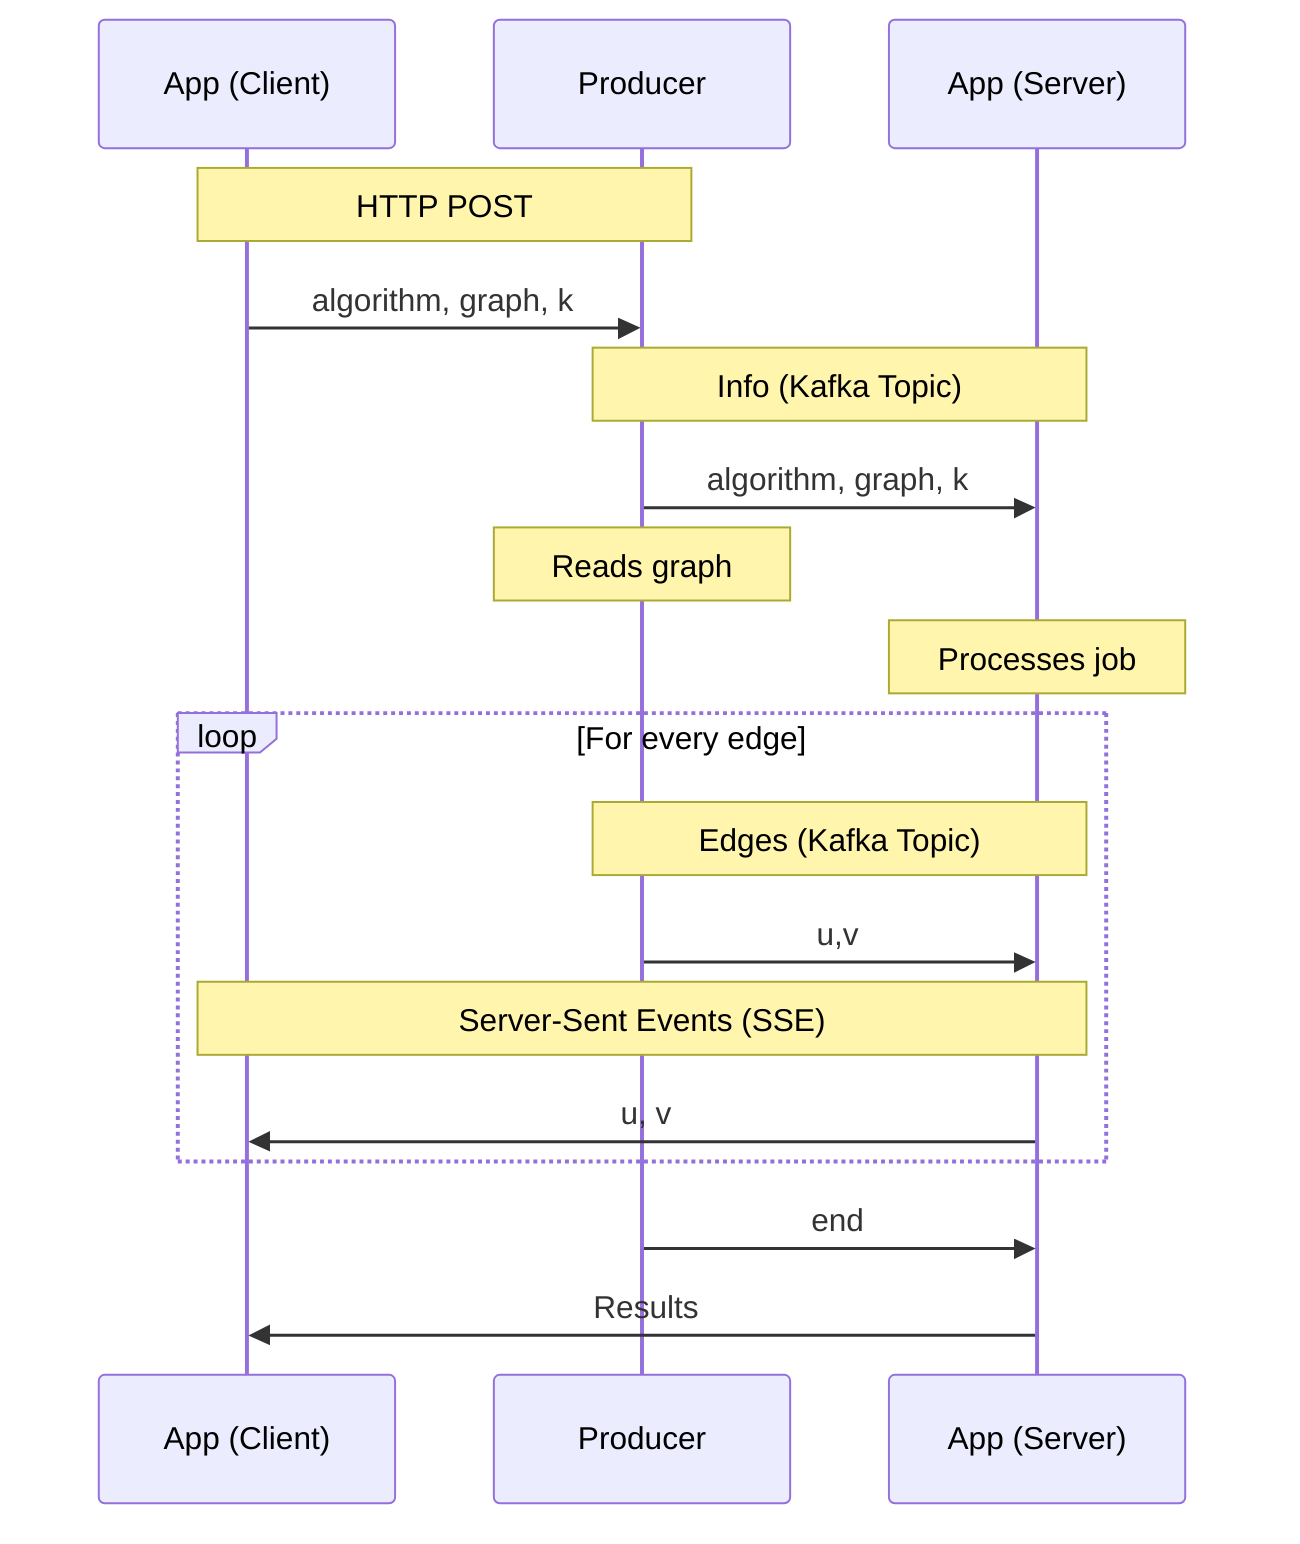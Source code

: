 sequenceDiagram
    Note over App (Client),Producer: HTTP POST
    App (Client)->>Producer: algorithm, graph, k
    Note over Producer,App (Server): Info (Kafka Topic)
    Producer->>App (Server): algorithm, graph, k
    Note over Producer: Reads graph
    Note over App (Server): Processes job
    loop For every edge
        Note over Producer, App (Server): Edges (Kafka Topic)
        Producer->>App (Server): u,v
        Note over App (Server),App (Client): Server-Sent Events (SSE)
        App (Server)->>App (Client): u, v
    end
    Producer->>App (Server): end
    App (Server)->>App (Client): Results